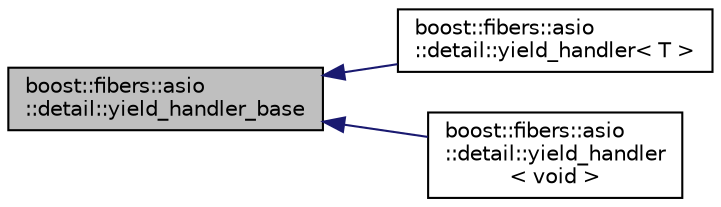 digraph "boost::fibers::asio::detail::yield_handler_base"
{
  edge [fontname="Helvetica",fontsize="10",labelfontname="Helvetica",labelfontsize="10"];
  node [fontname="Helvetica",fontsize="10",shape=record];
  rankdir="LR";
  Node0 [label="boost::fibers::asio\l::detail::yield_handler_base",height=0.2,width=0.4,color="black", fillcolor="grey75", style="filled", fontcolor="black"];
  Node0 -> Node1 [dir="back",color="midnightblue",fontsize="10",style="solid"];
  Node1 [label="boost::fibers::asio\l::detail::yield_handler\< T \>",height=0.2,width=0.4,color="black", fillcolor="white", style="filled",URL="$classboost_1_1fibers_1_1asio_1_1detail_1_1yield__handler.html"];
  Node0 -> Node2 [dir="back",color="midnightblue",fontsize="10",style="solid"];
  Node2 [label="boost::fibers::asio\l::detail::yield_handler\l\< void \>",height=0.2,width=0.4,color="black", fillcolor="white", style="filled",URL="$classboost_1_1fibers_1_1asio_1_1detail_1_1yield__handler_3_01void_01_4.html"];
}
